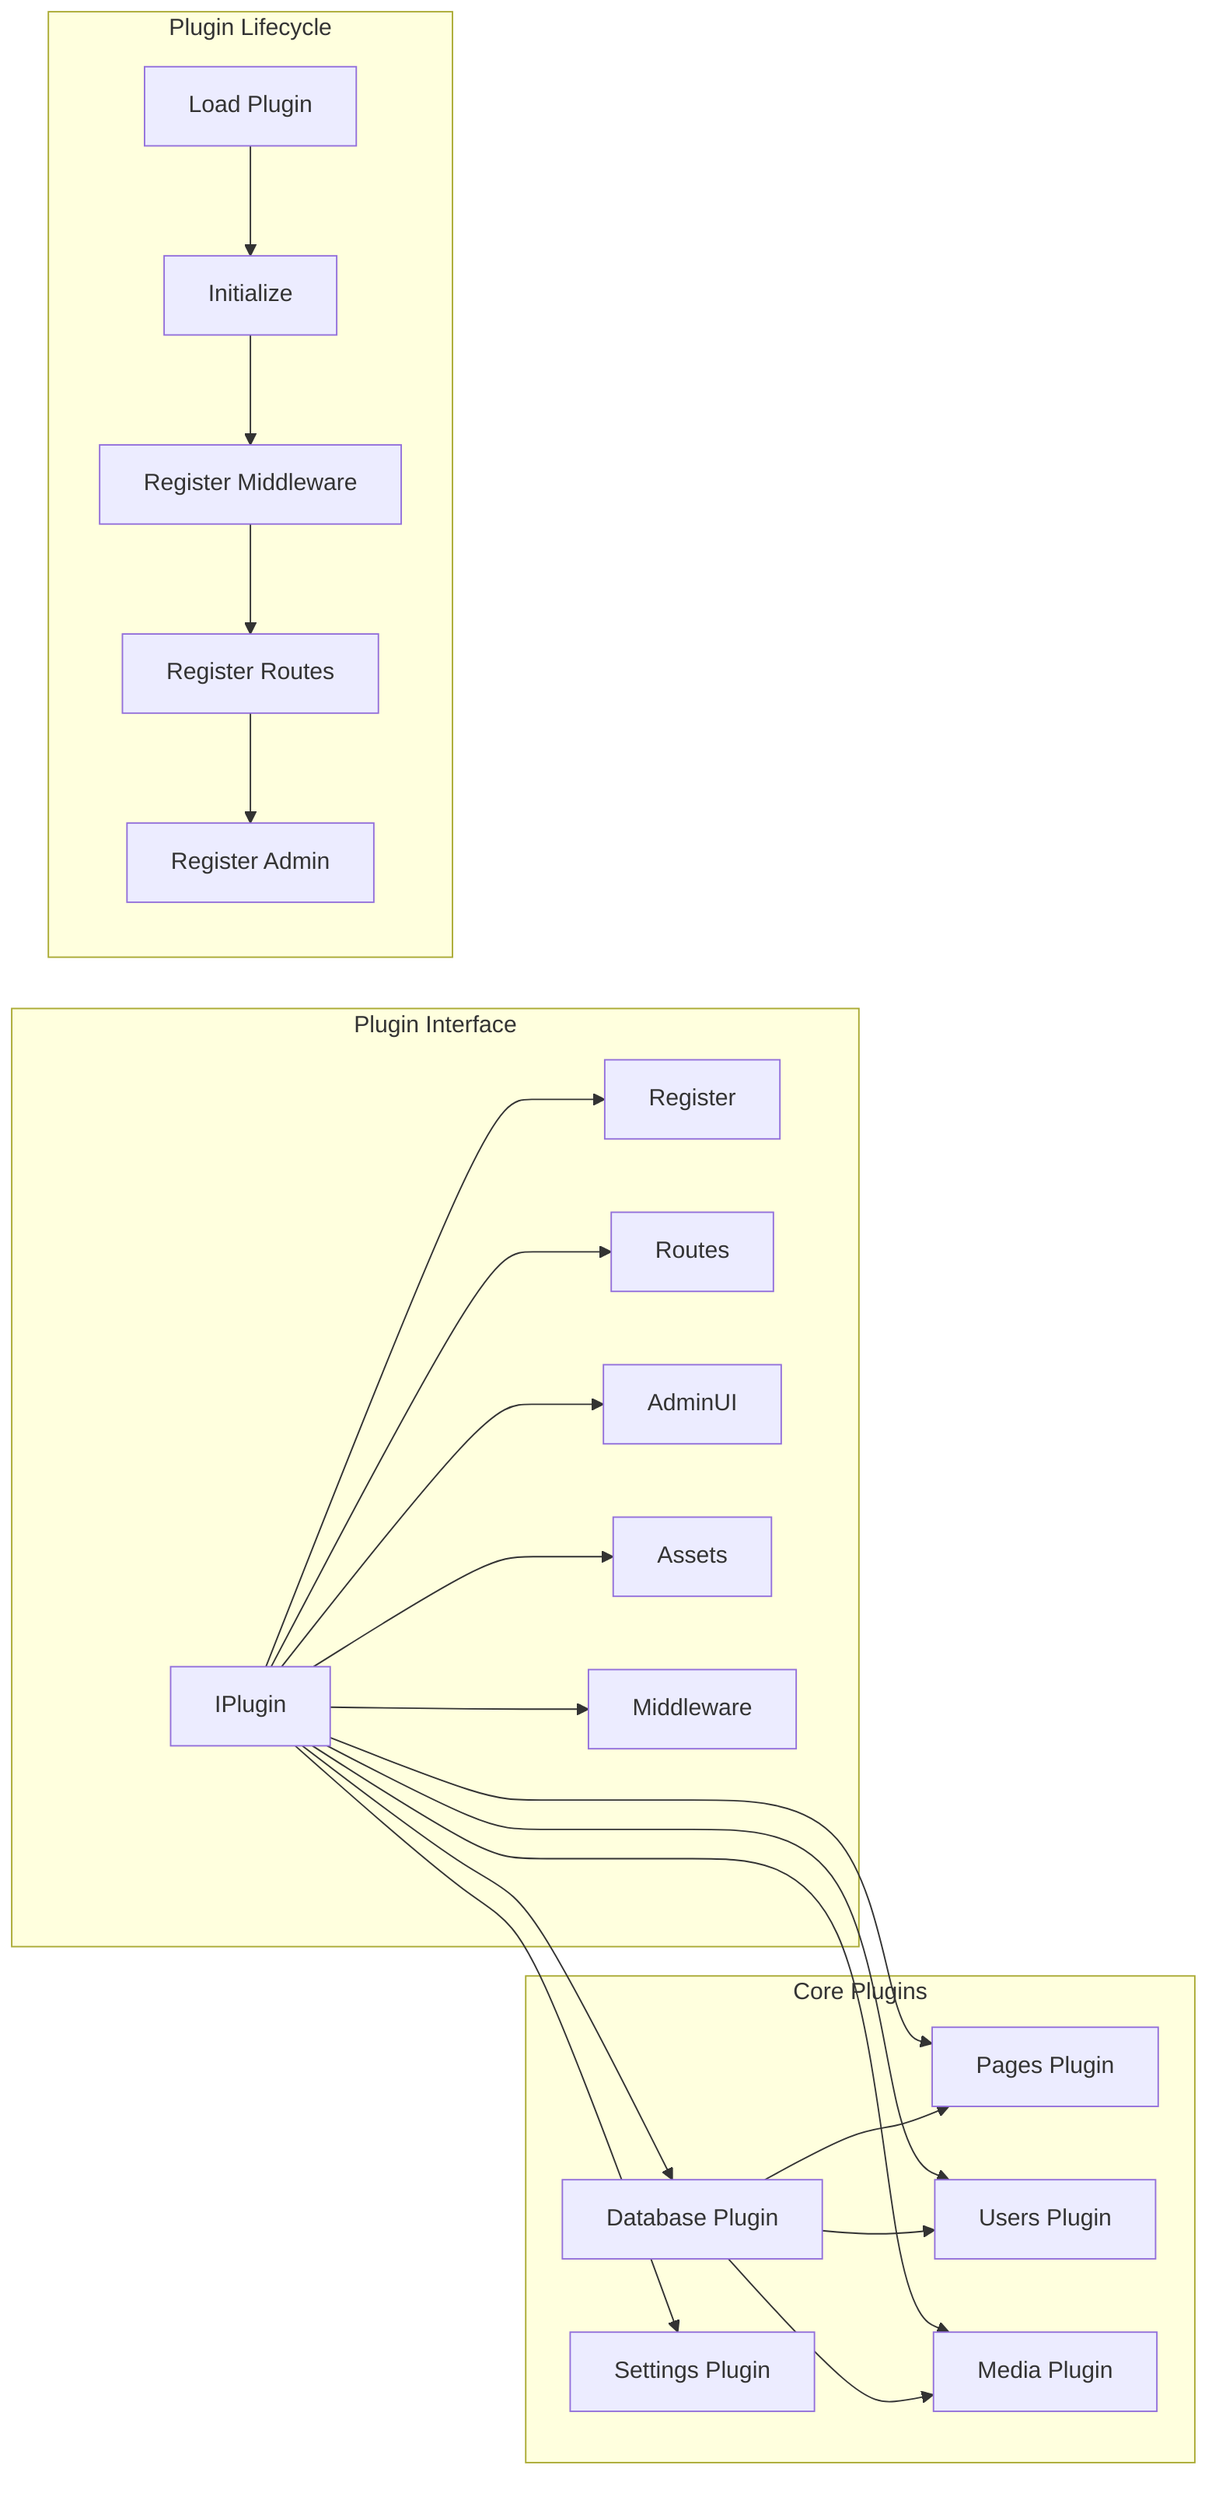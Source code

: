 graph LR
    subgraph "Plugin Interface"
        Interface[IPlugin]
        Register[Register]
        Routes[Routes]
        Admin[AdminUI]
        Assets[Assets]
        Middleware[Middleware]
        
        Interface --> Register
        Interface --> Routes
        Interface --> Admin
        Interface --> Assets
        Interface --> Middleware
    end

    subgraph "Core Plugins"
        Database[Database Plugin]
        Pages[Pages Plugin]
        Settings[Settings Plugin]
        Users[Users Plugin]
        Media[Media Plugin]
    end

    subgraph "Plugin Lifecycle"
        Load[Load Plugin]
        Init[Initialize]
        RegMW[Register Middleware]
        RegRoutes[Register Routes]
        RegAdmin[Register Admin]
        
        Load --> Init
        Init --> RegMW
        RegMW --> RegRoutes
        RegRoutes --> RegAdmin
    end

    Interface --> Database
    Interface --> Pages
    Interface --> Settings
    Interface --> Users
    Interface --> Media
    
    Database --> Pages
    Database --> Users
    Database --> Media